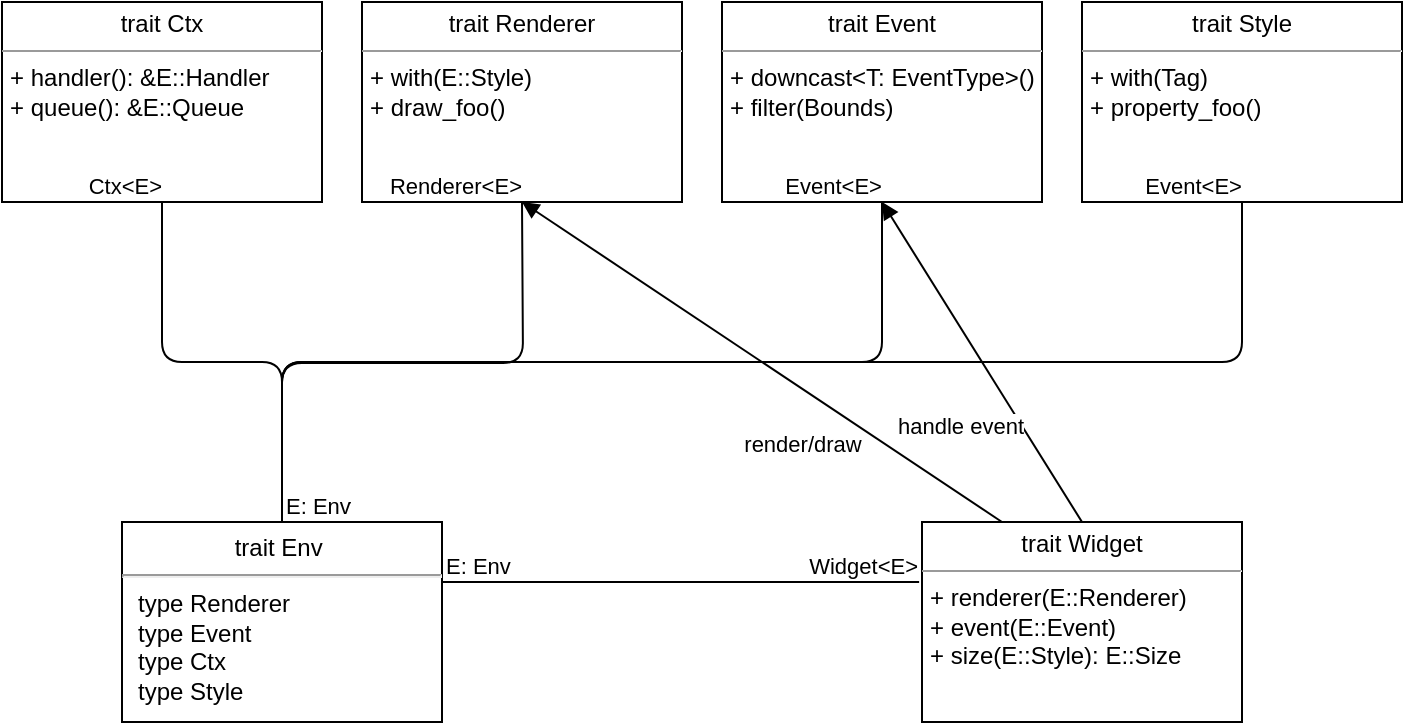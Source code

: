 <mxfile version="13.7.3" type="device"><diagram id="grpc1m7D3dhKs8MSOCRG" name="Seite-1"><mxGraphModel dx="1038" dy="641" grid="1" gridSize="10" guides="1" tooltips="1" connect="1" arrows="1" fold="1" page="1" pageScale="1" pageWidth="827" pageHeight="1169" math="0" shadow="0"><root><mxCell id="0"/><mxCell id="1" parent="0"/><mxCell id="rJEtQBSg792JV4o9nfZq-5" value="&lt;p style=&quot;margin: 0px ; margin-top: 6px ; text-align: center&quot;&gt;trait Env&amp;nbsp;&lt;/p&gt;&lt;hr&gt;&lt;p style=&quot;margin: 0px ; margin-left: 8px&quot;&gt;type Renderer&lt;/p&gt;&lt;p style=&quot;margin: 0px ; margin-left: 8px&quot;&gt;type Event&lt;/p&gt;&lt;p style=&quot;margin: 0px ; margin-left: 8px&quot;&gt;type Ctx&lt;br&gt;type Style&lt;/p&gt;" style="align=left;overflow=fill;html=1;dropTarget=0;" vertex="1" parent="1"><mxGeometry x="120" y="400" width="160" height="100" as="geometry"/></mxCell><mxCell id="rJEtQBSg792JV4o9nfZq-8" value="" style="endArrow=none;html=1;edgeStyle=orthogonalEdgeStyle;entryX=-0.009;entryY=0.154;entryDx=0;entryDy=0;entryPerimeter=0;" edge="1" parent="1"><mxGeometry relative="1" as="geometry"><mxPoint x="280" y="430" as="sourcePoint"/><mxPoint x="518.56" y="430.004" as="targetPoint"/></mxGeometry></mxCell><mxCell id="rJEtQBSg792JV4o9nfZq-9" value="E: Env" style="edgeLabel;resizable=0;html=1;align=left;verticalAlign=bottom;" connectable="0" vertex="1" parent="rJEtQBSg792JV4o9nfZq-8"><mxGeometry x="-1" relative="1" as="geometry"/></mxCell><mxCell id="rJEtQBSg792JV4o9nfZq-10" value="Widget&amp;lt;E&amp;gt;" style="edgeLabel;resizable=0;html=1;align=right;verticalAlign=bottom;" connectable="0" vertex="1" parent="rJEtQBSg792JV4o9nfZq-8"><mxGeometry x="1" relative="1" as="geometry"/></mxCell><mxCell id="rJEtQBSg792JV4o9nfZq-12" value="&lt;p style=&quot;margin: 0px ; margin-top: 4px ; text-align: center&quot;&gt;trait Widget&lt;/p&gt;&lt;hr size=&quot;1&quot;&gt;&lt;p style=&quot;margin: 0px ; margin-left: 4px&quot;&gt;+ renderer(E::Renderer)&lt;br&gt;+ event(E::Event)&lt;/p&gt;&lt;p style=&quot;margin: 0px ; margin-left: 4px&quot;&gt;+ size(E::Style): E::Size&lt;/p&gt;" style="verticalAlign=top;align=left;overflow=fill;fontSize=12;fontFamily=Helvetica;html=1;" vertex="1" parent="1"><mxGeometry x="520" y="400" width="160" height="100" as="geometry"/></mxCell><mxCell id="rJEtQBSg792JV4o9nfZq-13" value="&lt;p style=&quot;margin: 0px ; margin-top: 4px ; text-align: center&quot;&gt;trait Ctx&lt;/p&gt;&lt;hr size=&quot;1&quot;&gt;&lt;p style=&quot;margin: 0px ; margin-left: 4px&quot;&gt;+ handler(): &amp;amp;E::Handler&lt;br&gt;&lt;/p&gt;&lt;p style=&quot;margin: 0px ; margin-left: 4px&quot;&gt;+ queue(): &amp;amp;E::Queue&lt;/p&gt;" style="verticalAlign=top;align=left;overflow=fill;fontSize=12;fontFamily=Helvetica;html=1;" vertex="1" parent="1"><mxGeometry x="60" y="140" width="160" height="100" as="geometry"/></mxCell><mxCell id="rJEtQBSg792JV4o9nfZq-14" value="" style="endArrow=none;html=1;edgeStyle=orthogonalEdgeStyle;entryX=0.5;entryY=1;entryDx=0;entryDy=0;exitX=0.5;exitY=0;exitDx=0;exitDy=0;" edge="1" parent="1" source="rJEtQBSg792JV4o9nfZq-5" target="rJEtQBSg792JV4o9nfZq-13"><mxGeometry relative="1" as="geometry"><mxPoint x="200" y="380" as="sourcePoint"/><mxPoint x="438.56" y="380.004" as="targetPoint"/></mxGeometry></mxCell><mxCell id="rJEtQBSg792JV4o9nfZq-15" value="E: Env" style="edgeLabel;resizable=0;html=1;align=left;verticalAlign=bottom;" connectable="0" vertex="1" parent="rJEtQBSg792JV4o9nfZq-14"><mxGeometry x="-1" relative="1" as="geometry"/></mxCell><mxCell id="rJEtQBSg792JV4o9nfZq-16" value="Ctx&amp;lt;E&amp;gt;" style="edgeLabel;resizable=0;html=1;align=right;verticalAlign=bottom;" connectable="0" vertex="1" parent="rJEtQBSg792JV4o9nfZq-14"><mxGeometry x="1" relative="1" as="geometry"/></mxCell><mxCell id="rJEtQBSg792JV4o9nfZq-17" value="&lt;p style=&quot;margin: 0px ; margin-top: 4px ; text-align: center&quot;&gt;trait Renderer&lt;/p&gt;&lt;hr size=&quot;1&quot;&gt;&lt;p style=&quot;margin: 0px ; margin-left: 4px&quot;&gt;+ with(E::Style)&lt;br&gt;+ draw_foo()&lt;/p&gt;" style="verticalAlign=top;align=left;overflow=fill;fontSize=12;fontFamily=Helvetica;html=1;" vertex="1" parent="1"><mxGeometry x="240" y="140" width="160" height="100" as="geometry"/></mxCell><mxCell id="rJEtQBSg792JV4o9nfZq-18" value="" style="endArrow=none;html=1;edgeStyle=orthogonalEdgeStyle;entryX=0.5;entryY=1;entryDx=0;entryDy=0;exitX=0.5;exitY=0;exitDx=0;exitDy=0;" edge="1" parent="1" source="rJEtQBSg792JV4o9nfZq-5"><mxGeometry relative="1" as="geometry"><mxPoint x="480" y="310" as="sourcePoint"/><mxPoint x="320" y="240" as="targetPoint"/></mxGeometry></mxCell><mxCell id="rJEtQBSg792JV4o9nfZq-19" value="E: Env" style="edgeLabel;resizable=0;html=1;align=left;verticalAlign=bottom;" connectable="0" vertex="1" parent="rJEtQBSg792JV4o9nfZq-18"><mxGeometry x="-1" relative="1" as="geometry"/></mxCell><mxCell id="rJEtQBSg792JV4o9nfZq-20" value="Renderer&amp;lt;E&amp;gt;" style="edgeLabel;resizable=0;html=1;align=right;verticalAlign=bottom;" connectable="0" vertex="1" parent="rJEtQBSg792JV4o9nfZq-18"><mxGeometry x="1" relative="1" as="geometry"/></mxCell><mxCell id="rJEtQBSg792JV4o9nfZq-21" value="&lt;p style=&quot;margin: 0px ; margin-top: 4px ; text-align: center&quot;&gt;trait Event&lt;/p&gt;&lt;hr size=&quot;1&quot;&gt;&lt;p style=&quot;margin: 0px ; margin-left: 4px&quot;&gt;+ downcast&amp;lt;T: EventType&amp;gt;()&lt;/p&gt;&lt;p style=&quot;margin: 0px ; margin-left: 4px&quot;&gt;+ filter(Bounds)&lt;/p&gt;" style="verticalAlign=top;align=left;overflow=fill;fontSize=12;fontFamily=Helvetica;html=1;" vertex="1" parent="1"><mxGeometry x="420" y="140" width="160" height="100" as="geometry"/></mxCell><mxCell id="rJEtQBSg792JV4o9nfZq-22" value="" style="endArrow=none;html=1;edgeStyle=orthogonalEdgeStyle;exitX=0.5;exitY=0;exitDx=0;exitDy=0;entryX=0.5;entryY=1;entryDx=0;entryDy=0;" edge="1" parent="1" source="rJEtQBSg792JV4o9nfZq-5" target="rJEtQBSg792JV4o9nfZq-21"><mxGeometry relative="1" as="geometry"><mxPoint x="380" y="400" as="sourcePoint"/><mxPoint x="560" y="320" as="targetPoint"/></mxGeometry></mxCell><mxCell id="rJEtQBSg792JV4o9nfZq-23" value="E: Env" style="edgeLabel;resizable=0;html=1;align=left;verticalAlign=bottom;" connectable="0" vertex="1" parent="rJEtQBSg792JV4o9nfZq-22"><mxGeometry x="-1" relative="1" as="geometry"/></mxCell><mxCell id="rJEtQBSg792JV4o9nfZq-24" value="Event&amp;lt;E&amp;gt;" style="edgeLabel;resizable=0;html=1;align=right;verticalAlign=bottom;" connectable="0" vertex="1" parent="rJEtQBSg792JV4o9nfZq-22"><mxGeometry x="1" relative="1" as="geometry"/></mxCell><mxCell id="rJEtQBSg792JV4o9nfZq-25" value="&lt;p style=&quot;margin: 0px ; margin-top: 4px ; text-align: center&quot;&gt;trait Style&lt;/p&gt;&lt;hr size=&quot;1&quot;&gt;&lt;p style=&quot;margin: 0px ; margin-left: 4px&quot;&gt;+ with(Tag)&lt;br&gt;+ property_foo()&lt;/p&gt;" style="verticalAlign=top;align=left;overflow=fill;fontSize=12;fontFamily=Helvetica;html=1;" vertex="1" parent="1"><mxGeometry x="600" y="140" width="160" height="100" as="geometry"/></mxCell><mxCell id="rJEtQBSg792JV4o9nfZq-26" value="" style="endArrow=none;html=1;edgeStyle=orthogonalEdgeStyle;entryX=0.5;entryY=1;entryDx=0;entryDy=0;exitX=0.5;exitY=0;exitDx=0;exitDy=0;" edge="1" parent="1" source="rJEtQBSg792JV4o9nfZq-5" target="rJEtQBSg792JV4o9nfZq-25"><mxGeometry relative="1" as="geometry"><mxPoint x="260" y="340" as="sourcePoint"/><mxPoint x="670" y="260" as="targetPoint"/></mxGeometry></mxCell><mxCell id="rJEtQBSg792JV4o9nfZq-27" value="E: Env" style="edgeLabel;resizable=0;html=1;align=left;verticalAlign=bottom;" connectable="0" vertex="1" parent="rJEtQBSg792JV4o9nfZq-26"><mxGeometry x="-1" relative="1" as="geometry"/></mxCell><mxCell id="rJEtQBSg792JV4o9nfZq-28" value="Event&amp;lt;E&amp;gt;" style="edgeLabel;resizable=0;html=1;align=right;verticalAlign=bottom;" connectable="0" vertex="1" parent="rJEtQBSg792JV4o9nfZq-26"><mxGeometry x="1" relative="1" as="geometry"/></mxCell><mxCell id="rJEtQBSg792JV4o9nfZq-30" value="render/draw" style="html=1;verticalAlign=bottom;endArrow=block;entryX=0.5;entryY=1;entryDx=0;entryDy=0;exitX=0.25;exitY=0;exitDx=0;exitDy=0;" edge="1" parent="1" source="rJEtQBSg792JV4o9nfZq-12" target="rJEtQBSg792JV4o9nfZq-17"><mxGeometry x="-0.308" y="31" width="80" relative="1" as="geometry"><mxPoint x="370" y="290" as="sourcePoint"/><mxPoint x="450" y="290" as="targetPoint"/><mxPoint as="offset"/></mxGeometry></mxCell><mxCell id="rJEtQBSg792JV4o9nfZq-33" value="handle event" style="html=1;verticalAlign=bottom;endArrow=block;exitX=0.5;exitY=0;exitDx=0;exitDy=0;" edge="1" parent="1" source="rJEtQBSg792JV4o9nfZq-12"><mxGeometry x="-0.308" y="31" width="80" relative="1" as="geometry"><mxPoint x="570" y="410" as="sourcePoint"/><mxPoint x="500" y="240" as="targetPoint"/><mxPoint as="offset"/></mxGeometry></mxCell></root></mxGraphModel></diagram></mxfile>